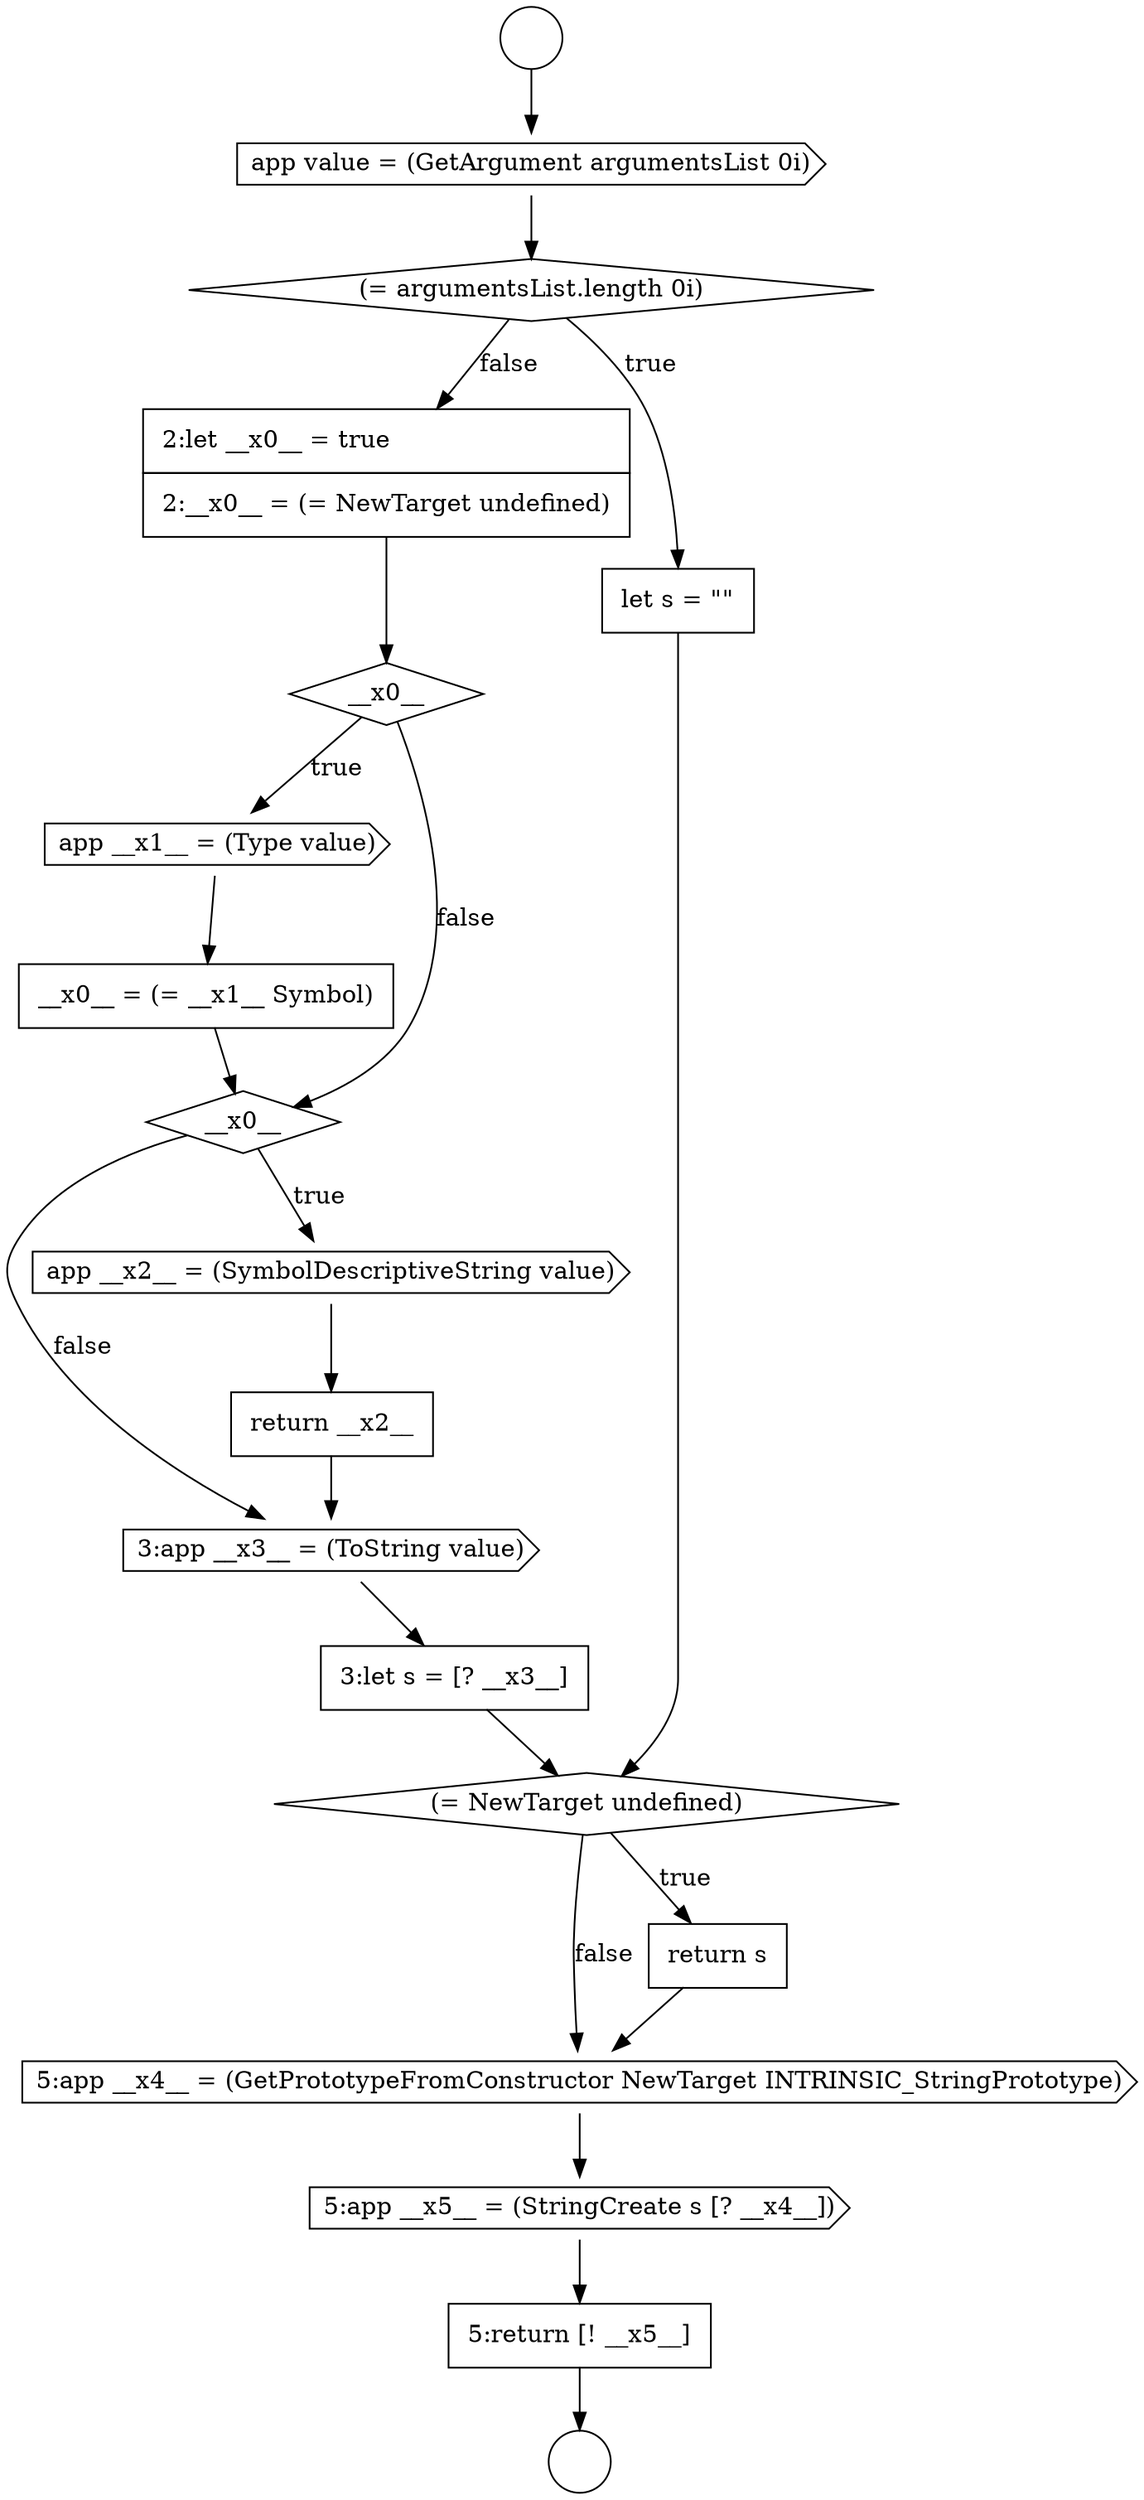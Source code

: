 digraph {
  node12896 [shape=cds, label=<<font color="black">app __x1__ = (Type value)</font>> color="black" fillcolor="white" style=filled]
  node12901 [shape=cds, label=<<font color="black">3:app __x3__ = (ToString value)</font>> color="black" fillcolor="white" style=filled]
  node12897 [shape=none, margin=0, label=<<font color="black">
    <table border="0" cellborder="1" cellspacing="0" cellpadding="10">
      <tr><td align="left">__x0__ = (= __x1__ Symbol)</td></tr>
    </table>
  </font>> color="black" fillcolor="white" style=filled]
  node12905 [shape=cds, label=<<font color="black">5:app __x4__ = (GetPrototypeFromConstructor NewTarget INTRINSIC_StringPrototype)</font>> color="black" fillcolor="white" style=filled]
  node12906 [shape=cds, label=<<font color="black">5:app __x5__ = (StringCreate s [? __x4__])</font>> color="black" fillcolor="white" style=filled]
  node12894 [shape=none, margin=0, label=<<font color="black">
    <table border="0" cellborder="1" cellspacing="0" cellpadding="10">
      <tr><td align="left">2:let __x0__ = true</td></tr>
      <tr><td align="left">2:__x0__ = (= NewTarget undefined)</td></tr>
    </table>
  </font>> color="black" fillcolor="white" style=filled]
  node12899 [shape=cds, label=<<font color="black">app __x2__ = (SymbolDescriptiveString value)</font>> color="black" fillcolor="white" style=filled]
  node12890 [shape=circle label=" " color="black" fillcolor="white" style=filled]
  node12903 [shape=diamond, label=<<font color="black">(= NewTarget undefined)</font>> color="black" fillcolor="white" style=filled]
  node12904 [shape=none, margin=0, label=<<font color="black">
    <table border="0" cellborder="1" cellspacing="0" cellpadding="10">
      <tr><td align="left">return s</td></tr>
    </table>
  </font>> color="black" fillcolor="white" style=filled]
  node12907 [shape=none, margin=0, label=<<font color="black">
    <table border="0" cellborder="1" cellspacing="0" cellpadding="10">
      <tr><td align="left">5:return [! __x5__]</td></tr>
    </table>
  </font>> color="black" fillcolor="white" style=filled]
  node12892 [shape=diamond, label=<<font color="black">(= argumentsList.length 0i)</font>> color="black" fillcolor="white" style=filled]
  node12898 [shape=diamond, label=<<font color="black">__x0__</font>> color="black" fillcolor="white" style=filled]
  node12895 [shape=diamond, label=<<font color="black">__x0__</font>> color="black" fillcolor="white" style=filled]
  node12902 [shape=none, margin=0, label=<<font color="black">
    <table border="0" cellborder="1" cellspacing="0" cellpadding="10">
      <tr><td align="left">3:let s = [? __x3__]</td></tr>
    </table>
  </font>> color="black" fillcolor="white" style=filled]
  node12889 [shape=circle label=" " color="black" fillcolor="white" style=filled]
  node12891 [shape=cds, label=<<font color="black">app value = (GetArgument argumentsList 0i)</font>> color="black" fillcolor="white" style=filled]
  node12900 [shape=none, margin=0, label=<<font color="black">
    <table border="0" cellborder="1" cellspacing="0" cellpadding="10">
      <tr><td align="left">return __x2__</td></tr>
    </table>
  </font>> color="black" fillcolor="white" style=filled]
  node12893 [shape=none, margin=0, label=<<font color="black">
    <table border="0" cellborder="1" cellspacing="0" cellpadding="10">
      <tr><td align="left">let s = &quot;&quot;</td></tr>
    </table>
  </font>> color="black" fillcolor="white" style=filled]
  node12896 -> node12897 [ color="black"]
  node12901 -> node12902 [ color="black"]
  node12907 -> node12890 [ color="black"]
  node12891 -> node12892 [ color="black"]
  node12905 -> node12906 [ color="black"]
  node12892 -> node12893 [label=<<font color="black">true</font>> color="black"]
  node12892 -> node12894 [label=<<font color="black">false</font>> color="black"]
  node12903 -> node12904 [label=<<font color="black">true</font>> color="black"]
  node12903 -> node12905 [label=<<font color="black">false</font>> color="black"]
  node12900 -> node12901 [ color="black"]
  node12895 -> node12896 [label=<<font color="black">true</font>> color="black"]
  node12895 -> node12898 [label=<<font color="black">false</font>> color="black"]
  node12904 -> node12905 [ color="black"]
  node12889 -> node12891 [ color="black"]
  node12902 -> node12903 [ color="black"]
  node12899 -> node12900 [ color="black"]
  node12894 -> node12895 [ color="black"]
  node12906 -> node12907 [ color="black"]
  node12897 -> node12898 [ color="black"]
  node12898 -> node12899 [label=<<font color="black">true</font>> color="black"]
  node12898 -> node12901 [label=<<font color="black">false</font>> color="black"]
  node12893 -> node12903 [ color="black"]
}
